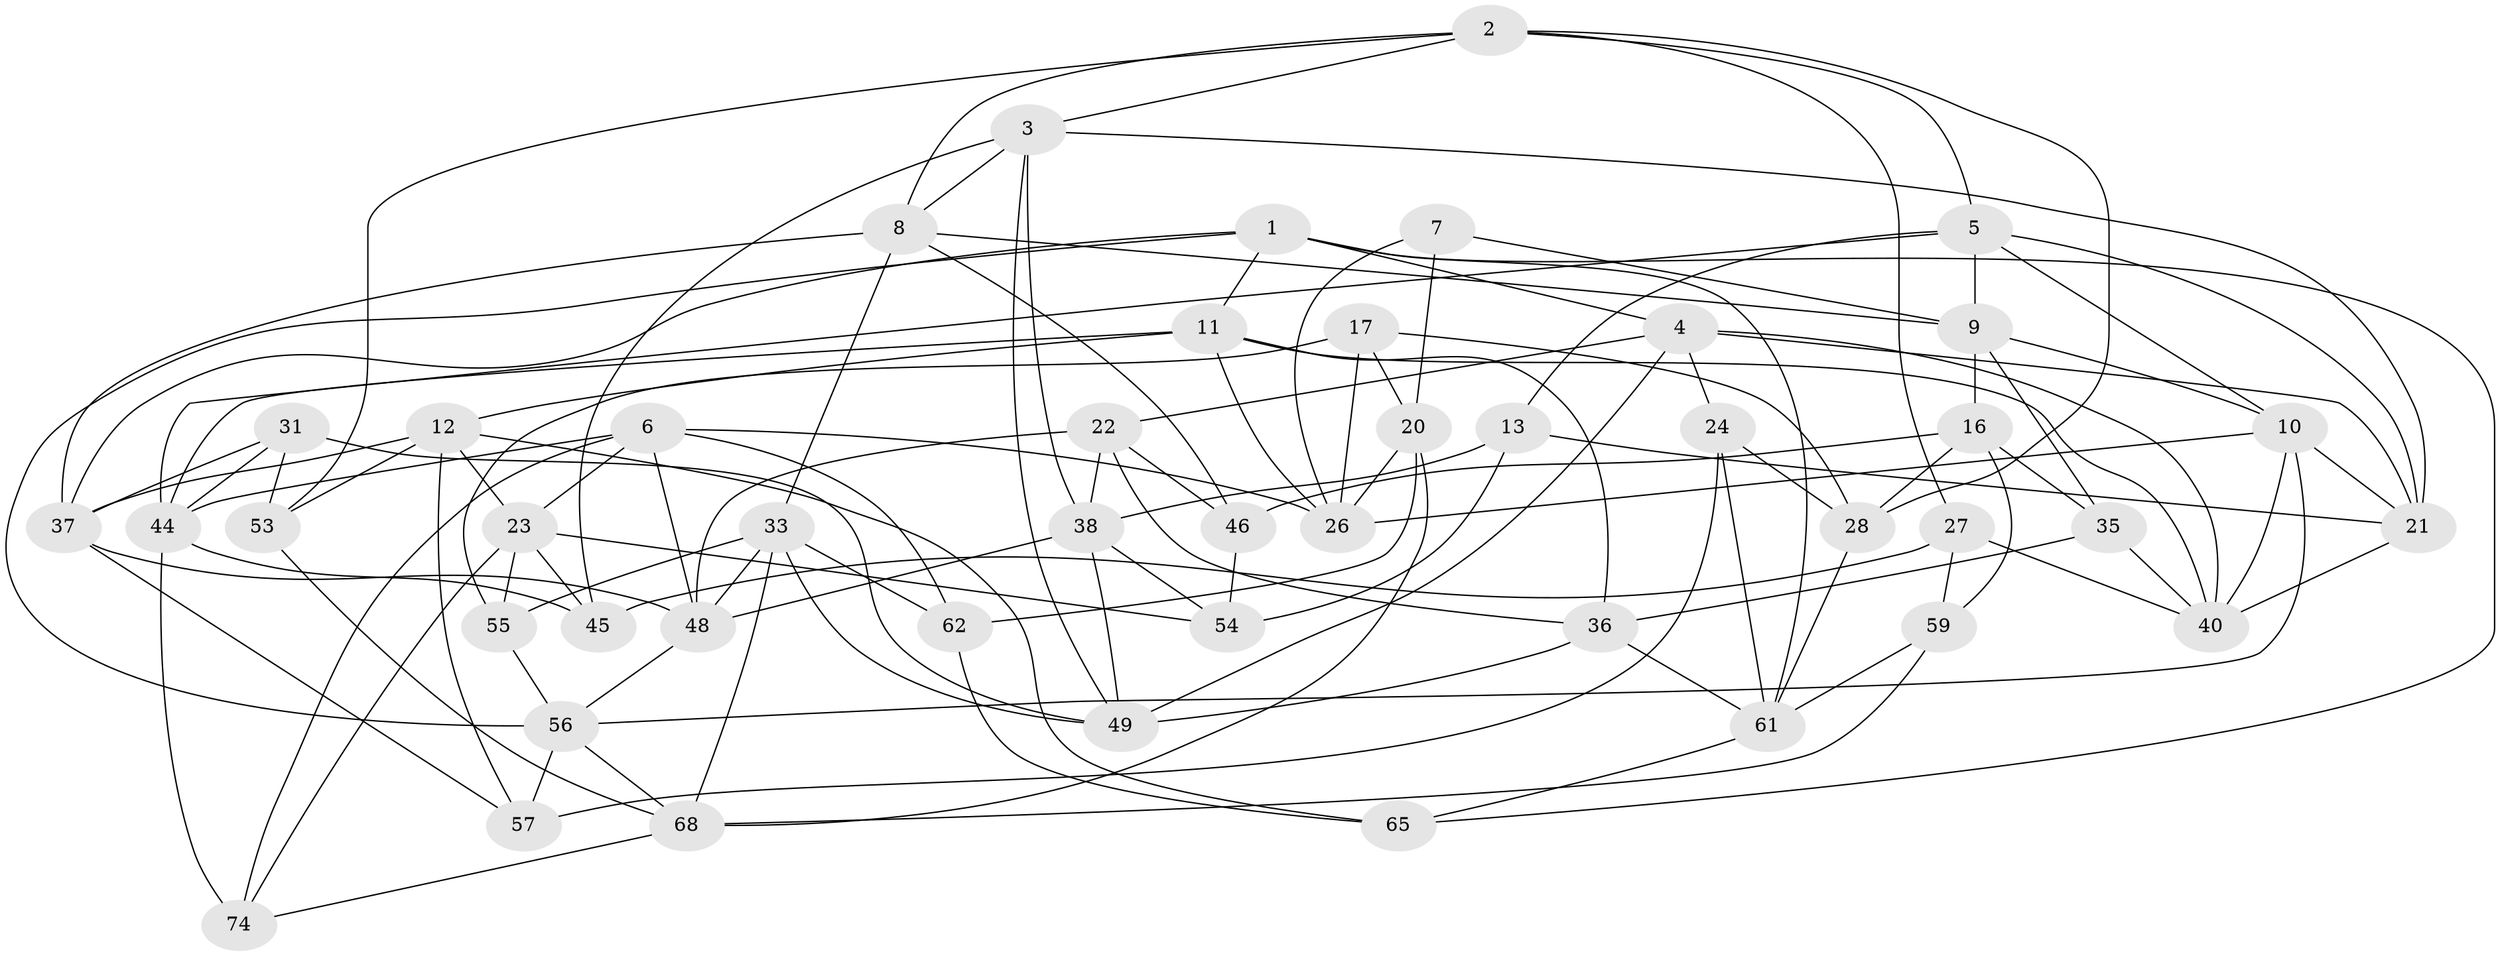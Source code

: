 // original degree distribution, {4: 1.0}
// Generated by graph-tools (version 1.1) at 2025/42/03/06/25 10:42:18]
// undirected, 46 vertices, 118 edges
graph export_dot {
graph [start="1"]
  node [color=gray90,style=filled];
  1 [super="+47"];
  2 [super="+32"];
  3 [super="+41"];
  4 [super="+18"];
  5 [super="+15"];
  6 [super="+75"];
  7;
  8 [super="+19"];
  9 [super="+14"];
  10 [super="+30"];
  11 [super="+25"];
  12 [super="+39"];
  13;
  16 [super="+34"];
  17;
  20 [super="+52"];
  21 [super="+42"];
  22 [super="+50"];
  23 [super="+72"];
  24;
  26 [super="+63"];
  27;
  28 [super="+29"];
  31;
  33 [super="+70"];
  35;
  36 [super="+69"];
  37 [super="+67"];
  38 [super="+43"];
  40 [super="+51"];
  44 [super="+60"];
  45;
  46;
  48 [super="+58"];
  49 [super="+66"];
  53;
  54;
  55;
  56 [super="+64"];
  57;
  59;
  61 [super="+73"];
  62;
  65;
  68 [super="+71"];
  74;
  1 -- 37;
  1 -- 61;
  1 -- 65;
  1 -- 56;
  1 -- 11;
  1 -- 4;
  2 -- 8;
  2 -- 27;
  2 -- 53;
  2 -- 3;
  2 -- 5;
  2 -- 28;
  3 -- 49;
  3 -- 45;
  3 -- 8;
  3 -- 38;
  3 -- 21;
  4 -- 40;
  4 -- 22;
  4 -- 24;
  4 -- 49;
  4 -- 21;
  5 -- 21;
  5 -- 10;
  5 -- 9;
  5 -- 13;
  5 -- 44;
  6 -- 26;
  6 -- 48;
  6 -- 44;
  6 -- 74;
  6 -- 23;
  6 -- 62;
  7 -- 9;
  7 -- 20 [weight=2];
  7 -- 26;
  8 -- 46;
  8 -- 9;
  8 -- 33;
  8 -- 37;
  9 -- 35;
  9 -- 10;
  9 -- 16;
  10 -- 21;
  10 -- 40;
  10 -- 26;
  10 -- 56;
  11 -- 12;
  11 -- 36;
  11 -- 40;
  11 -- 26;
  11 -- 44;
  12 -- 57;
  12 -- 53;
  12 -- 23;
  12 -- 65;
  12 -- 37;
  13 -- 54;
  13 -- 38;
  13 -- 21;
  16 -- 46;
  16 -- 28 [weight=2];
  16 -- 35;
  16 -- 59;
  17 -- 28;
  17 -- 55;
  17 -- 20;
  17 -- 26;
  20 -- 62;
  20 -- 26;
  20 -- 68;
  21 -- 40;
  22 -- 48;
  22 -- 46;
  22 -- 36 [weight=2];
  22 -- 38;
  23 -- 54;
  23 -- 55;
  23 -- 74;
  23 -- 45;
  24 -- 28;
  24 -- 57;
  24 -- 61;
  27 -- 59;
  27 -- 45;
  27 -- 40;
  28 -- 61;
  31 -- 53;
  31 -- 49;
  31 -- 37;
  31 -- 44;
  33 -- 55;
  33 -- 62;
  33 -- 49;
  33 -- 48;
  33 -- 68;
  35 -- 36;
  35 -- 40;
  36 -- 61;
  36 -- 49;
  37 -- 48;
  37 -- 57;
  38 -- 48;
  38 -- 49;
  38 -- 54;
  44 -- 74;
  44 -- 45;
  46 -- 54;
  48 -- 56;
  53 -- 68;
  55 -- 56;
  56 -- 57;
  56 -- 68;
  59 -- 61;
  59 -- 68;
  61 -- 65;
  62 -- 65;
  68 -- 74;
}
